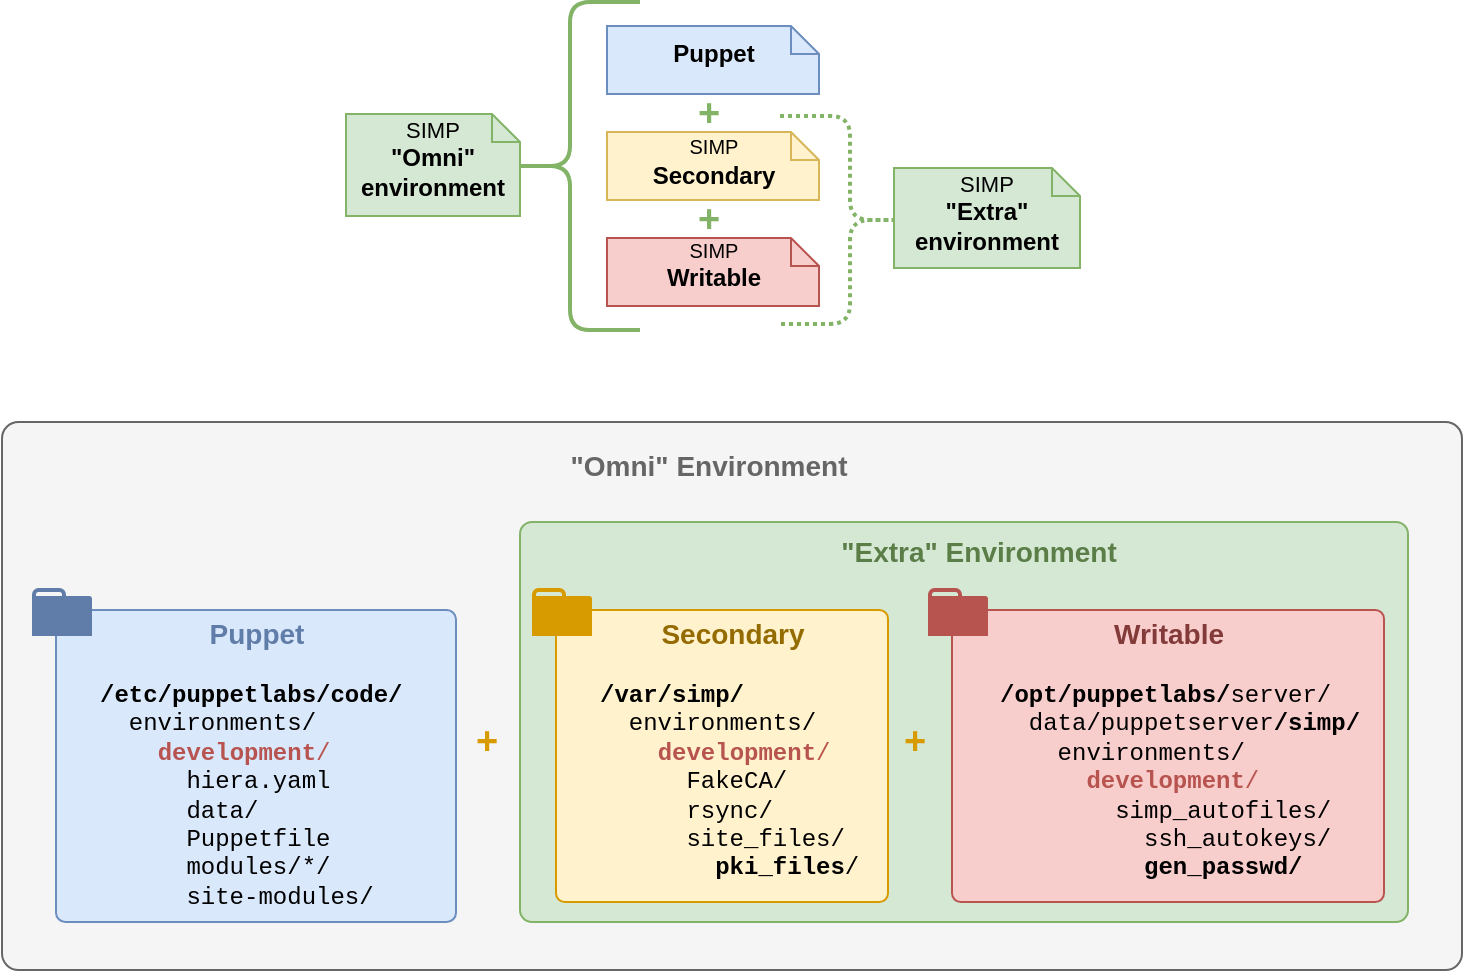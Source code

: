 <mxfile version="20.4.1" type="github" pages="2">
  <diagram name="Simplified v2" id="2etnrcAq5zjSbi8A3pP0">
    <mxGraphModel dx="1422" dy="813" grid="1" gridSize="10" guides="1" tooltips="1" connect="1" arrows="1" fold="1" page="1" pageScale="1" pageWidth="850" pageHeight="1100" math="0" shadow="0">
      <root>
        <mxCell id="-mIu3kfPHVClgdqaARXv-0" />
        <object label="Infrastructure" id="-mIu3kfPHVClgdqaARXv-1">
          <mxCell style="" visible="0" parent="-mIu3kfPHVClgdqaARXv-0" />
        </object>
        <mxCell id="-mIu3kfPHVClgdqaARXv-2" value="" style="whiteSpace=wrap;html=1;fontFamily=Helvetica;align=center;rounded=1;fillColor=none;strokeColor=#d79b00;dashed=1;movable=1;resizable=1;rotatable=1;deletable=1;editable=1;connectable=1;" vertex="1" parent="-mIu3kfPHVClgdqaARXv-1">
          <mxGeometry x="10" y="190" width="80" height="130" as="geometry" />
        </mxCell>
        <mxCell id="-mIu3kfPHVClgdqaARXv-3" style="edgeStyle=orthogonalEdgeStyle;rounded=0;orthogonalLoop=1;jettySize=auto;html=1;exitX=0.5;exitY=1;exitDx=0;exitDy=0;exitPerimeter=0;entryX=0.5;entryY=0;entryDx=0;entryDy=0;endArrow=none;endFill=0;strokeWidth=1;fontColor=#D79B00;fillColor=#ffe6cc;strokeColor=#d79b00;" edge="1" parent="-mIu3kfPHVClgdqaARXv-1" source="-mIu3kfPHVClgdqaARXv-4" target="-mIu3kfPHVClgdqaARXv-2">
          <mxGeometry relative="1" as="geometry" />
        </mxCell>
        <mxCell id="-mIu3kfPHVClgdqaARXv-4" value="&lt;div style=&quot;text-align: center&quot;&gt;&lt;span&gt;Infrastructure&lt;/span&gt;&lt;/div&gt;&lt;div style=&quot;text-align: center&quot;&gt;&lt;span&gt;environment&lt;/span&gt;&lt;/div&gt;" style="shape=note;whiteSpace=wrap;html=1;size=6;verticalAlign=top;align=center;spacingTop=-6;fontFamily=Helvetica;fontStyle=1;fillColor=#ffe6cc;strokeColor=#d79b00;" vertex="1" parent="-mIu3kfPHVClgdqaARXv-1">
          <mxGeometry x="4" y="147" width="95" height="30" as="geometry" />
        </mxCell>
        <mxCell id="-mIu3kfPHVClgdqaARXv-5" value="" style="shape=curlyBracket;whiteSpace=wrap;html=1;rounded=1;strokeColor=#d79b00;fillColor=#ffe6cc;fontFamily=Helvetica;align=center;rotation=0;size=0.769;spacingTop=-7;spacing=3;" vertex="1" parent="-mIu3kfPHVClgdqaARXv-1">
          <mxGeometry x="60" y="140" width="58" height="199" as="geometry" />
        </mxCell>
        <mxCell id="-mIu3kfPHVClgdqaARXv-6" value="" style="edgeStyle=orthogonalEdgeStyle;rounded=0;orthogonalLoop=1;jettySize=auto;html=1;endArrow=none;endFill=0;strokeWidth=1;fillColor=#ffe6cc;strokeColor=#d79b00;" edge="1" parent="-mIu3kfPHVClgdqaARXv-1" source="-mIu3kfPHVClgdqaARXv-7">
          <mxGeometry relative="1" as="geometry">
            <mxPoint x="45" y="283" as="targetPoint" />
          </mxGeometry>
        </mxCell>
        <mxCell id="-mIu3kfPHVClgdqaARXv-7" value="" style="shadow=0;dashed=0;html=1;strokeColor=#d79b00;labelPosition=center;verticalLabelPosition=bottom;verticalAlign=top;align=center;shape=mxgraph.azure.server;fillColor=#ffe6cc;labelBackgroundColor=#ffffff;" vertex="1" parent="-mIu3kfPHVClgdqaARXv-1">
          <mxGeometry x="20" y="233" width="50" height="15" as="geometry" />
        </mxCell>
        <mxCell id="-mIu3kfPHVClgdqaARXv-8" value="&lt;b&gt;production&lt;/b&gt;&lt;br&gt;&lt;div style=&quot;text-align: center&quot;&gt;&lt;span&gt;network&lt;/span&gt;&lt;/div&gt;" style="text;html=1;fontColor=#D79B00;" vertex="1" parent="-mIu3kfPHVClgdqaARXv-1">
          <mxGeometry x="19" y="280" width="60" height="30" as="geometry" />
        </mxCell>
        <mxCell id="-mIu3kfPHVClgdqaARXv-9" value="&lt;b&gt;production&lt;br&gt;&lt;/b&gt;&lt;div style=&quot;text-align: center&quot;&gt;&lt;span&gt;infrastructure&lt;/span&gt;&lt;/div&gt;" style="text;html=1;fontColor=#D79B00;align=center;" vertex="1" parent="-mIu3kfPHVClgdqaARXv-1">
          <mxGeometry x="9" y="193" width="80" height="30" as="geometry" />
        </mxCell>
        <mxCell id="-mIu3kfPHVClgdqaARXv-10" value="" style="endArrow=none;html=1;fillColor=#ffe6cc;strokeColor=#d79b00;strokeWidth=8;" edge="1" parent="-mIu3kfPHVClgdqaARXv-1">
          <mxGeometry width="50" height="50" relative="1" as="geometry">
            <mxPoint x="15.0" y="279.5" as="sourcePoint" />
            <mxPoint x="80" y="279" as="targetPoint" />
          </mxGeometry>
        </mxCell>
        <mxCell id="-mIu3kfPHVClgdqaARXv-11" value="" style="endArrow=none;html=1;fillColor=#ffe6cc;strokeColor=#d79b00;strokeWidth=1;" edge="1" parent="-mIu3kfPHVClgdqaARXv-1">
          <mxGeometry width="50" height="50" relative="1" as="geometry">
            <mxPoint x="105" y="263.5" as="sourcePoint" />
            <mxPoint x="121" y="263" as="targetPoint" />
          </mxGeometry>
        </mxCell>
        <mxCell id="-mIu3kfPHVClgdqaARXv-12" parent="-mIu3kfPHVClgdqaARXv-0" />
        <mxCell id="-mIu3kfPHVClgdqaARXv-13" value="" style="whiteSpace=wrap;html=1;labelBackgroundColor=#ffffff;strokeColor=#666666;strokeWidth=1;fillColor=#f5f5f5;align=center;rounded=1;movable=1;resizable=1;rotatable=1;deletable=1;editable=1;connectable=1;arcSize=3;fontColor=#333333;" vertex="1" parent="-mIu3kfPHVClgdqaARXv-12">
          <mxGeometry x="27" y="250" width="730" height="274" as="geometry" />
        </mxCell>
        <mxCell id="-mIu3kfPHVClgdqaARXv-14" value="" style="whiteSpace=wrap;html=1;labelBackgroundColor=#ffffff;strokeColor=#82b366;strokeWidth=1;fillColor=#d5e8d4;align=center;rounded=1;movable=1;resizable=1;rotatable=1;deletable=1;editable=1;connectable=1;arcSize=3;" vertex="1" parent="-mIu3kfPHVClgdqaARXv-12">
          <mxGeometry x="286" y="300" width="444" height="200" as="geometry" />
        </mxCell>
        <mxCell id="-mIu3kfPHVClgdqaARXv-15" value="" style="whiteSpace=wrap;html=1;labelBackgroundColor=#ffffff;strokeColor=#b85450;strokeWidth=1;fillColor=#f8cecc;align=center;rounded=1;movable=1;resizable=1;rotatable=1;deletable=1;editable=1;connectable=1;arcSize=3;" vertex="1" parent="-mIu3kfPHVClgdqaARXv-12">
          <mxGeometry x="502" y="344" width="216" height="146" as="geometry" />
        </mxCell>
        <mxCell id="-mIu3kfPHVClgdqaARXv-16" value="" style="whiteSpace=wrap;html=1;labelBackgroundColor=#ffffff;strokeColor=#6c8ebf;strokeWidth=1;fillColor=#dae8fc;align=center;rounded=1;movable=1;resizable=1;rotatable=1;deletable=1;editable=1;connectable=1;arcSize=3;" vertex="1" parent="-mIu3kfPHVClgdqaARXv-12">
          <mxGeometry x="54" y="344" width="200" height="156" as="geometry" />
        </mxCell>
        <mxCell id="-mIu3kfPHVClgdqaARXv-17" value="&lt;div&gt;&lt;b&gt;/etc/puppetlabs/code/&lt;/b&gt;&lt;/div&gt;&lt;div&gt;&amp;nbsp; environments/&lt;/div&gt;&lt;font color=&quot;#b85450&quot;&gt;&amp;nbsp;&amp;nbsp;&amp;nbsp; &lt;b&gt;development&lt;/b&gt;/&lt;br&gt;&lt;/font&gt;&lt;div&gt;&amp;nbsp;&amp;nbsp; &amp;nbsp;&amp;nbsp; hiera.yaml&lt;/div&gt;&lt;div&gt;&amp;nbsp; &amp;nbsp; &amp;nbsp; data/&lt;/div&gt;&lt;div&gt;&lt;span&gt;&amp;nbsp;&amp;nbsp; &amp;nbsp;&amp;nbsp; Puppetfile&lt;br&gt;&lt;/span&gt;&lt;/div&gt;&lt;div&gt;&lt;span&gt;&amp;nbsp; &amp;nbsp; &amp;nbsp; modules/*/&lt;/span&gt;&lt;span&gt;&lt;/span&gt;&lt;/div&gt;&lt;div&gt;&lt;div&gt;&lt;span&gt;&amp;nbsp; &amp;nbsp; &amp;nbsp; site-modules/&lt;/span&gt;&lt;span&gt;&lt;/span&gt;&lt;/div&gt;&lt;/div&gt;&lt;div&gt;&lt;br&gt;&lt;/div&gt;&lt;div&gt;&lt;font color=&quot;#6c8ebf&quot;&gt;&lt;span&gt;&lt;/span&gt;&lt;/font&gt;&lt;/div&gt;&lt;font color=&quot;#6c8ebf&quot;&gt;&lt;br&gt;&lt;/font&gt;" style="text;html=1;resizable=1;points=[];autosize=1;align=left;verticalAlign=top;spacingTop=-4;fontColor=#000000;fontFamily=Courier New;movable=1;rotatable=1;deletable=1;editable=1;connectable=1;" vertex="1" parent="-mIu3kfPHVClgdqaARXv-12">
          <mxGeometry x="74" y="377" width="170" height="150" as="geometry" />
        </mxCell>
        <mxCell id="-mIu3kfPHVClgdqaARXv-23" value="" style="whiteSpace=wrap;html=1;labelBackgroundColor=#ffffff;strokeColor=#D79B00;strokeWidth=1;fillColor=#fff2cc;align=center;rounded=1;movable=1;resizable=1;rotatable=1;deletable=1;editable=1;connectable=1;arcSize=3;" vertex="1" parent="-mIu3kfPHVClgdqaARXv-12">
          <mxGeometry x="304" y="344" width="166" height="146" as="geometry" />
        </mxCell>
        <mxCell id="-mIu3kfPHVClgdqaARXv-24" value="" style="group" vertex="1" connectable="0" parent="-mIu3kfPHVClgdqaARXv-12">
          <mxGeometry x="292" y="334" width="30" height="23" as="geometry" />
        </mxCell>
        <mxCell id="-mIu3kfPHVClgdqaARXv-25" value="" style="whiteSpace=wrap;html=1;rounded=0;labelBackgroundColor=#ffffff;strokeColor=none;strokeWidth=2;fillColor=#D79B00;gradientColor=none;fontColor=#D79B00;align=center;" vertex="1" parent="-mIu3kfPHVClgdqaARXv-24">
          <mxGeometry y="12" width="30" height="11" as="geometry" />
        </mxCell>
        <mxCell id="-mIu3kfPHVClgdqaARXv-26" value="" style="whiteSpace=wrap;html=1;rounded=1;labelBackgroundColor=#ffffff;strokeColor=#d79b00;strokeWidth=2;fillColor=none;align=center;perimeterSpacing=0;" vertex="1" parent="-mIu3kfPHVClgdqaARXv-24">
          <mxGeometry x="1" width="15" height="15" as="geometry" />
        </mxCell>
        <mxCell id="-mIu3kfPHVClgdqaARXv-27" value="" style="whiteSpace=wrap;html=1;rounded=1;labelBackgroundColor=#ffffff;strokeColor=none;strokeWidth=2;fillColor=#D79B00;gradientColor=none;fontColor=#D79B00;align=center;" vertex="1" parent="-mIu3kfPHVClgdqaARXv-24">
          <mxGeometry y="3" width="30" height="10" as="geometry" />
        </mxCell>
        <mxCell id="-mIu3kfPHVClgdqaARXv-28" value="&lt;div&gt;&lt;b&gt;/var/simp/&lt;/b&gt;&lt;/div&gt;&lt;div&gt;&amp;nbsp; environments/&lt;/div&gt;&lt;font color=&quot;#b85450&quot;&gt;&amp;nbsp; &amp;nbsp; &lt;b&gt;development&lt;/b&gt;/&lt;br&gt;&lt;/font&gt;&amp;nbsp; &amp;nbsp; &amp;nbsp; FakeCA/&lt;br&gt;&amp;nbsp; &amp;nbsp; &amp;nbsp; rsync/&lt;br&gt;&lt;div&gt;&amp;nbsp; &amp;nbsp; &amp;nbsp; site_files/&lt;br&gt;&lt;/div&gt;&lt;div&gt;&amp;nbsp;&amp;nbsp;&amp;nbsp;&amp;nbsp;&amp;nbsp;&amp;nbsp;&amp;nbsp; &lt;b&gt;pki_files&lt;/b&gt;/&lt;br&gt;&lt;/div&gt;" style="text;html=1;resizable=1;points=[];autosize=1;align=left;verticalAlign=top;spacingTop=-4;fontColor=#000000;fontFamily=Courier New;movable=1;rotatable=1;deletable=1;editable=1;connectable=1;" vertex="1" parent="-mIu3kfPHVClgdqaARXv-12">
          <mxGeometry x="324" y="377" width="150" height="110" as="geometry" />
        </mxCell>
        <mxCell id="-mIu3kfPHVClgdqaARXv-34" value="&lt;div&gt;&lt;b&gt;/opt/puppetlabs/&lt;/b&gt;server/&lt;/div&gt;&lt;div&gt;&amp;nbsp; data/puppetserver&lt;b&gt;/simp/&lt;/b&gt;&lt;/div&gt;&lt;div&gt;&amp;nbsp;&amp;nbsp;&amp;nbsp; environments/&lt;/div&gt;&lt;div&gt;&lt;font color=&quot;#b85450&quot;&gt;&lt;b&gt;&amp;nbsp;&amp;nbsp;&amp;nbsp;&amp;nbsp;&amp;nbsp; development&lt;/b&gt;/&lt;/font&gt;&lt;/div&gt;&lt;font color=&quot;#6c8ebf&quot;&gt;&lt;font color=&quot;#000000&quot;&gt;&amp;nbsp;&amp;nbsp; &amp;nbsp;&amp;nbsp;&amp;nbsp;&amp;nbsp; simp_autofiles/&lt;br&gt;&amp;nbsp; &amp;nbsp; &amp;nbsp; &amp;nbsp;&amp;nbsp;&amp;nbsp; ssh_autokeys/&lt;br&gt;&lt;b&gt;&amp;nbsp; &amp;nbsp; &amp;nbsp; &amp;nbsp; &amp;nbsp; gen_passwd/&lt;/b&gt;&lt;/font&gt;&lt;br&gt;&lt;/font&gt;" style="text;html=1;resizable=1;points=[];autosize=1;align=left;verticalAlign=top;spacingTop=-4;fontColor=#000000;fontFamily=Courier New;movable=1;rotatable=1;deletable=1;editable=1;connectable=1;" vertex="1" parent="-mIu3kfPHVClgdqaARXv-12">
          <mxGeometry x="524" y="377" width="200" height="110" as="geometry" />
        </mxCell>
        <mxCell id="-mIu3kfPHVClgdqaARXv-45" value="&lt;font style=&quot;font-size: 14px;&quot;&gt;Puppet&lt;br&gt;&lt;/font&gt;" style="text;html=1;align=center;verticalAlign=middle;resizable=0;points=[];autosize=1;strokeColor=none;fillColor=none;fontStyle=1;fontSize=14;fontColor=#5F7DA8;" vertex="1" parent="-mIu3kfPHVClgdqaARXv-12">
          <mxGeometry x="119" y="341" width="70" height="30" as="geometry" />
        </mxCell>
        <mxCell id="-mIu3kfPHVClgdqaARXv-46" value="Secondary " style="text;html=1;align=center;verticalAlign=middle;resizable=0;points=[];autosize=1;strokeColor=none;fillColor=none;fontStyle=1;fontColor=#946B00;fontSize=14;" vertex="1" parent="-mIu3kfPHVClgdqaARXv-12">
          <mxGeometry x="342" y="341" width="100" height="30" as="geometry" />
        </mxCell>
        <mxCell id="-mIu3kfPHVClgdqaARXv-47" value="Writable " style="text;html=1;align=center;verticalAlign=middle;resizable=0;points=[];autosize=1;strokeColor=none;fillColor=none;fontStyle=1;fontColor=#823B39;fontSize=14;" vertex="1" parent="-mIu3kfPHVClgdqaARXv-12">
          <mxGeometry x="570" y="341" width="80" height="30" as="geometry" />
        </mxCell>
        <mxCell id="uFsJ2Q3TE8NYGcYe8jEq-1" value="+" style="text;html=1;resizable=0;autosize=1;align=center;verticalAlign=middle;points=[];fillColor=none;strokeColor=none;rounded=0;fontFamily=Helvetica;fontColor=#D79B00;fontStyle=1;fontSize=19;" vertex="1" parent="-mIu3kfPHVClgdqaARXv-12">
          <mxGeometry x="473" y="400" width="20" height="20" as="geometry" />
        </mxCell>
        <mxCell id="uFsJ2Q3TE8NYGcYe8jEq-2" value="&quot;Extra&quot; Environment" style="text;html=1;align=center;verticalAlign=middle;resizable=0;points=[];autosize=1;strokeColor=none;fillColor=none;fontStyle=1;fontColor=#5B7D47;fontSize=14;" vertex="1" parent="-mIu3kfPHVClgdqaARXv-12">
          <mxGeometry x="430" y="300" width="170" height="30" as="geometry" />
        </mxCell>
        <mxCell id="uFsJ2Q3TE8NYGcYe8jEq-6" value="&quot;Omni&quot; Environment" style="text;html=1;align=center;verticalAlign=middle;resizable=0;points=[];autosize=1;strokeColor=none;fillColor=none;fontStyle=1;fontColor=#666666;fontSize=14;" vertex="1" parent="-mIu3kfPHVClgdqaARXv-12">
          <mxGeometry x="295" y="257" width="170" height="30" as="geometry" />
        </mxCell>
        <mxCell id="uFsJ2Q3TE8NYGcYe8jEq-7" value="+" style="text;html=1;resizable=0;autosize=1;align=center;verticalAlign=middle;points=[];fillColor=none;strokeColor=none;rounded=0;fontFamily=Helvetica;fontColor=#D79B00;fontStyle=1;fontSize=19;" vertex="1" parent="-mIu3kfPHVClgdqaARXv-12">
          <mxGeometry x="259" y="400" width="20" height="20" as="geometry" />
        </mxCell>
        <mxCell id="vvE6RJOm1xn6MpsW2v5u-0" value="+" style="text;html=1;resizable=0;autosize=1;align=center;verticalAlign=middle;points=[];fillColor=none;strokeColor=none;rounded=0;fontFamily=Helvetica;fontColor=#82B366;fontStyle=1;fontSize=19;" vertex="1" parent="-mIu3kfPHVClgdqaARXv-12">
          <mxGeometry x="370" y="86" width="20" height="20" as="geometry" />
        </mxCell>
        <mxCell id="vvE6RJOm1xn6MpsW2v5u-1" value="" style="shape=curlyBracket;whiteSpace=wrap;html=1;rounded=1;labelBackgroundColor=#ffffff;strokeColor=#82b366;strokeWidth=2;fillColor=#d5e8d4;align=center;" vertex="1" parent="-mIu3kfPHVClgdqaARXv-12">
          <mxGeometry x="276" y="40" width="70" height="164" as="geometry" />
        </mxCell>
        <mxCell id="vvE6RJOm1xn6MpsW2v5u-2" value="&lt;div&gt;&lt;font size=&quot;1&quot;&gt;&lt;span style=&quot;font-weight: normal;&quot;&gt;SIMP&lt;/span&gt;&lt;/font&gt;&lt;/div&gt;&lt;div&gt;Secondary&lt;/div&gt;" style="shape=note;whiteSpace=wrap;html=1;size=14;verticalAlign=middle;align=center;spacingTop=-6;fontFamily=Helvetica;fontStyle=1;fillColor=#fff2cc;strokeColor=#d6b656;" vertex="1" parent="-mIu3kfPHVClgdqaARXv-12">
          <mxGeometry x="329.5" y="105" width="106" height="34" as="geometry" />
        </mxCell>
        <mxCell id="vvE6RJOm1xn6MpsW2v5u-3" value="Puppet" style="shape=note;whiteSpace=wrap;html=1;size=14;verticalAlign=middle;align=center;spacingTop=-6;fontFamily=Helvetica;fontStyle=1;fillColor=#dae8fc;strokeColor=#6c8ebf;" vertex="1" parent="-mIu3kfPHVClgdqaARXv-12">
          <mxGeometry x="329.5" y="52" width="106" height="34" as="geometry" />
        </mxCell>
        <mxCell id="vvE6RJOm1xn6MpsW2v5u-4" value="&lt;font style=&quot;font-size: 11px;&quot;&gt;&lt;span style=&quot;font-weight: normal;&quot;&gt;SIMP&lt;/span&gt;&lt;/font&gt;&lt;br&gt;&quot;Omni&quot;&lt;br&gt;environment" style="shape=note;whiteSpace=wrap;html=1;size=14;verticalAlign=top;align=center;spacingTop=-6;fontFamily=Helvetica;fontStyle=1;fillColor=#d5e8d4;strokeColor=#82b366;" vertex="1" parent="-mIu3kfPHVClgdqaARXv-12">
          <mxGeometry x="199" y="96" width="87" height="51" as="geometry" />
        </mxCell>
        <mxCell id="vvE6RJOm1xn6MpsW2v5u-5" value="+" style="text;html=1;resizable=0;autosize=1;align=center;verticalAlign=middle;points=[];fillColor=none;strokeColor=none;rounded=0;fontFamily=Helvetica;fontColor=#82B366;fontStyle=1;fontSize=19;" vertex="1" parent="-mIu3kfPHVClgdqaARXv-12">
          <mxGeometry x="370" y="139" width="20" height="20" as="geometry" />
        </mxCell>
        <mxCell id="vvE6RJOm1xn6MpsW2v5u-6" value="&lt;div style=&quot;font-size: 10px;&quot;&gt;&lt;span style=&quot;font-weight: normal;&quot;&gt;SIMP &lt;br&gt;&lt;/span&gt;&lt;/div&gt;&lt;div&gt;Writable&lt;/div&gt;" style="shape=note;whiteSpace=wrap;html=1;size=14;verticalAlign=middle;align=center;spacingTop=-6;fontFamily=Helvetica;fontStyle=1;fillColor=#f8cecc;strokeColor=#b85450;" vertex="1" parent="-mIu3kfPHVClgdqaARXv-12">
          <mxGeometry x="329.5" y="158" width="106" height="34" as="geometry" />
        </mxCell>
        <mxCell id="vvE6RJOm1xn6MpsW2v5u-7" value="" style="shape=curlyBracket;whiteSpace=wrap;html=1;rounded=1;labelBackgroundColor=#ffffff;strokeColor=#82b366;strokeWidth=2;fillColor=#d5e8d4;align=center;flipH=1;fontStyle=1;dashed=1;dashPattern=1 1;" vertex="1" parent="-mIu3kfPHVClgdqaARXv-12">
          <mxGeometry x="416" y="97" width="70" height="104" as="geometry" />
        </mxCell>
        <mxCell id="vvE6RJOm1xn6MpsW2v5u-8" style="edgeStyle=orthogonalEdgeStyle;rounded=0;orthogonalLoop=1;jettySize=auto;html=1;exitX=0.5;exitY=1;exitDx=0;exitDy=0;fontFamily=Courier New;" edge="1" parent="-mIu3kfPHVClgdqaARXv-12">
          <mxGeometry relative="1" as="geometry">
            <mxPoint x="516" y="159" as="sourcePoint" />
            <mxPoint x="516" y="159" as="targetPoint" />
          </mxGeometry>
        </mxCell>
        <mxCell id="vvE6RJOm1xn6MpsW2v5u-9" value="&lt;font style=&quot;font-size: 11px;&quot;&gt;&lt;span style=&quot;font-weight: normal;&quot;&gt;SIMP&lt;/span&gt;&lt;/font&gt;&lt;br&gt;&quot;Extra&quot;&lt;br&gt;environment" style="shape=note;whiteSpace=wrap;html=1;size=14;verticalAlign=top;align=center;spacingTop=-6;fontFamily=Helvetica;fontStyle=1;fillColor=#d5e8d4;strokeColor=#82b366;" vertex="1" parent="-mIu3kfPHVClgdqaARXv-12">
          <mxGeometry x="473" y="123" width="93" height="50" as="geometry" />
        </mxCell>
        <mxCell id="vvE6RJOm1xn6MpsW2v5u-11" value="" style="group" vertex="1" connectable="0" parent="-mIu3kfPHVClgdqaARXv-12">
          <mxGeometry x="490" y="334" width="30" height="23" as="geometry" />
        </mxCell>
        <mxCell id="-mIu3kfPHVClgdqaARXv-31" value="" style="whiteSpace=wrap;html=1;rounded=0;labelBackgroundColor=#ffffff;strokeColor=none;strokeWidth=2;fillColor=#B85450;gradientColor=none;fontColor=#D79B00;align=center;" vertex="1" parent="vvE6RJOm1xn6MpsW2v5u-11">
          <mxGeometry y="12" width="30" height="11" as="geometry" />
        </mxCell>
        <mxCell id="-mIu3kfPHVClgdqaARXv-32" value="" style="whiteSpace=wrap;html=1;rounded=1;labelBackgroundColor=#ffffff;strokeColor=#B85450;strokeWidth=2;fillColor=none;align=center;perimeterSpacing=0;" vertex="1" parent="vvE6RJOm1xn6MpsW2v5u-11">
          <mxGeometry x="1" width="15" height="15" as="geometry" />
        </mxCell>
        <mxCell id="-mIu3kfPHVClgdqaARXv-33" value="" style="whiteSpace=wrap;html=1;rounded=1;labelBackgroundColor=#ffffff;strokeColor=none;strokeWidth=2;fillColor=#B85450;gradientColor=none;fontColor=#D79B00;align=center;" vertex="1" parent="vvE6RJOm1xn6MpsW2v5u-11">
          <mxGeometry y="3" width="30" height="10" as="geometry" />
        </mxCell>
        <mxCell id="vvE6RJOm1xn6MpsW2v5u-12" value="" style="group" vertex="1" connectable="0" parent="-mIu3kfPHVClgdqaARXv-12">
          <mxGeometry x="42" y="334" width="30" height="23" as="geometry" />
        </mxCell>
        <mxCell id="-mIu3kfPHVClgdqaARXv-19" value="" style="whiteSpace=wrap;html=1;rounded=0;labelBackgroundColor=#ffffff;strokeColor=none;strokeWidth=2;fillColor=#5F7DA8;gradientColor=none;fontColor=#D79B00;align=center;container=0;" vertex="1" parent="vvE6RJOm1xn6MpsW2v5u-12">
          <mxGeometry y="12" width="30" height="11" as="geometry" />
        </mxCell>
        <mxCell id="-mIu3kfPHVClgdqaARXv-20" value="" style="whiteSpace=wrap;html=1;rounded=1;labelBackgroundColor=#ffffff;strokeColor=#5F7DA8;strokeWidth=2;fillColor=none;align=center;perimeterSpacing=0;container=0;" vertex="1" parent="vvE6RJOm1xn6MpsW2v5u-12">
          <mxGeometry x="1" width="15" height="15" as="geometry" />
        </mxCell>
        <mxCell id="-mIu3kfPHVClgdqaARXv-21" value="" style="whiteSpace=wrap;html=1;rounded=1;labelBackgroundColor=#ffffff;strokeColor=none;strokeWidth=2;fillColor=#5F7DA8;gradientColor=none;fontColor=#D79B00;align=center;container=0;" vertex="1" parent="vvE6RJOm1xn6MpsW2v5u-12">
          <mxGeometry y="3" width="30" height="10" as="geometry" />
        </mxCell>
      </root>
    </mxGraphModel>
  </diagram>
  <diagram id="h--fzdkQ0jzI6pCZrXBm" name="simp-doc 6.4.0">
    <mxGraphModel dx="1422" dy="813" grid="1" gridSize="10" guides="1" tooltips="1" connect="1" arrows="1" fold="1" page="1" pageScale="1" pageWidth="850" pageHeight="1100" math="0" shadow="0">
      <root>
        <mxCell id="0" />
        <mxCell id="1" parent="0" />
        <mxCell id="2" value="" style="group" parent="1" vertex="1" connectable="0">
          <mxGeometry x="130" y="141" width="436" height="354" as="geometry" />
        </mxCell>
        <mxCell id="3" value="" style="group" parent="2" vertex="1" connectable="0">
          <mxGeometry width="436" height="354" as="geometry" />
        </mxCell>
        <mxCell id="4" value="" style="whiteSpace=wrap;html=1;dashed=1;dashPattern=1 1;labelBackgroundColor=#ffffff;strokeColor=none;strokeWidth=2;fillColor=#F7F4ED;fontColor=#333333;align=center;rounded=1;movable=1;resizable=1;rotatable=1;deletable=1;editable=1;connectable=1;fontStyle=0" parent="3" vertex="1">
          <mxGeometry x="90" y="209" width="75" height="45" as="geometry" />
        </mxCell>
        <mxCell id="5" value="" style="whiteSpace=wrap;html=1;dashed=1;dashPattern=1 1;labelBackgroundColor=#ffffff;strokeColor=none;strokeWidth=2;fillColor=#F7F4ED;fontColor=#333333;align=center;rounded=1;fontStyle=0" parent="3" vertex="1">
          <mxGeometry x="171" y="173" width="97" height="53" as="geometry" />
        </mxCell>
        <mxCell id="6" value="" style="whiteSpace=wrap;html=1;dashed=1;dashPattern=1 1;labelBackgroundColor=#ffffff;strokeColor=none;strokeWidth=2;fillColor=#F7F4ED;fontColor=#333333;align=center;rounded=1;fontStyle=1" parent="3" vertex="1">
          <mxGeometry x="28" y="202" width="92" height="19" as="geometry" />
        </mxCell>
        <mxCell id="7" value="" style="whiteSpace=wrap;html=1;dashed=1;dashPattern=1 1;labelBackgroundColor=#ffffff;strokeColor=none;strokeWidth=2;fillColor=#F7F4ED;fontColor=#333333;align=center;rounded=1;fontStyle=1" parent="3" vertex="1">
          <mxGeometry x="119" y="158" width="101" height="21" as="geometry" />
        </mxCell>
        <mxCell id="8" value="" style="whiteSpace=wrap;html=1;dashed=1;dashPattern=1 1;labelBackgroundColor=#ffffff;strokeColor=none;strokeWidth=2;fillColor=#F7F4ED;fontColor=#333333;align=center;rounded=1;movable=1;resizable=1;rotatable=1;deletable=1;editable=1;connectable=1;fontStyle=0" parent="3" vertex="1">
          <mxGeometry y="118" width="153" height="48" as="geometry" />
        </mxCell>
        <mxCell id="9" value="" style="whiteSpace=wrap;html=1;dashed=1;dashPattern=1 1;labelBackgroundColor=#ffffff;strokeColor=none;strokeWidth=2;fillColor=#F7F4ED;fontColor=#333333;align=center;rounded=1;movable=1;resizable=1;rotatable=1;deletable=1;editable=1;connectable=1;fontStyle=0" parent="3" vertex="1">
          <mxGeometry x="11" y="185" width="59" height="28" as="geometry" />
        </mxCell>
        <mxCell id="10" value="" style="whiteSpace=wrap;html=1;dashed=1;dashPattern=1 1;labelBackgroundColor=#ffffff;strokeColor=none;strokeWidth=2;fillColor=#F7F4ED;fontColor=#333333;align=center;rounded=1;movable=1;resizable=1;rotatable=1;deletable=1;editable=1;connectable=1;fontStyle=0" parent="3" vertex="1">
          <mxGeometry x="270" y="300" width="166" height="54" as="geometry" />
        </mxCell>
        <mxCell id="11" value="" style="whiteSpace=wrap;html=1;dashed=1;dashPattern=1 1;labelBackgroundColor=#ffffff;strokeColor=none;strokeWidth=2;fillColor=#F7F4ED;fontColor=#333333;align=center;rounded=1;movable=1;resizable=1;rotatable=1;deletable=1;editable=1;connectable=1;fontStyle=0" parent="3" vertex="1">
          <mxGeometry x="220" y="265" width="101" height="28" as="geometry" />
        </mxCell>
        <mxCell id="12" value="" style="whiteSpace=wrap;html=1;dashed=1;dashPattern=1 1;labelBackgroundColor=#ffffff;strokeColor=none;strokeWidth=2;fillColor=#F7F4ED;fontColor=#333333;align=center;rounded=1;movable=1;resizable=1;rotatable=1;deletable=1;editable=1;connectable=1;fontStyle=0" parent="3" vertex="1">
          <mxGeometry x="132" y="245" width="119" height="28" as="geometry" />
        </mxCell>
        <mxCell id="13" value="" style="whiteSpace=wrap;html=1;dashed=1;dashPattern=1 1;labelBackgroundColor=#ffffff;strokeColor=none;strokeWidth=2;fillColor=#F7F4ED;fontColor=#333333;align=center;rounded=1;movable=1;resizable=1;rotatable=1;deletable=1;editable=1;connectable=1;" parent="3" vertex="1">
          <mxGeometry width="210" height="59" as="geometry" />
        </mxCell>
        <mxCell id="14" value="" style="whiteSpace=wrap;html=1;dashed=1;dashPattern=1 1;labelBackgroundColor=#ffffff;strokeColor=none;strokeWidth=2;fillColor=#F7F4ED;fontColor=#333333;align=center;rounded=1;" parent="3" vertex="1">
          <mxGeometry x="159" y="50" width="191" height="84" as="geometry" />
        </mxCell>
        <mxCell id="15" value="" style="whiteSpace=wrap;html=1;dashed=1;dashPattern=1 1;labelBackgroundColor=#ffffff;strokeColor=none;strokeWidth=2;fillColor=#F7F4ED;fontColor=#333333;align=center;rounded=1;fontStyle=1" parent="2" vertex="1">
          <mxGeometry x="201" y="258" width="59" height="21" as="geometry" />
        </mxCell>
        <mxCell id="16" value="" style="whiteSpace=wrap;html=1;dashed=1;dashPattern=1 1;labelBackgroundColor=#ffffff;strokeColor=none;strokeWidth=2;fillColor=#F7F4ED;fontColor=#333333;align=center;rounded=1;movable=1;resizable=1;rotatable=1;deletable=1;editable=1;connectable=1;fontStyle=0" parent="1" vertex="1">
          <mxGeometry x="390" y="423" width="101" height="28" as="geometry" />
        </mxCell>
        <mxCell id="17" value="" style="edgeStyle=orthogonalEdgeStyle;rounded=0;orthogonalLoop=1;jettySize=auto;html=1;strokeColor=#6C8EBF;fontFamily=Helvetica;fontColor=#3333FF;align=center;movable=1;resizable=1;rotatable=1;deletable=1;editable=1;connectable=1;endArrow=none;endFill=0;" parent="1" edge="1">
          <mxGeometry y="-5" relative="1" as="geometry">
            <mxPoint x="502" y="489" as="sourcePoint" />
            <mxPoint x="503" y="516" as="targetPoint" />
            <mxPoint x="4" y="-5" as="offset" />
          </mxGeometry>
        </mxCell>
        <mxCell id="18" value="" style="whiteSpace=wrap;html=1;fontFamily=Helvetica;fontColor=#3333FF;align=left;rounded=1;fillColor=none;strokeColor=#6C8EBF;dashed=1;" parent="1" vertex="1">
          <mxGeometry x="409" y="443" width="151" height="46" as="geometry" />
        </mxCell>
        <mxCell id="19" value="/opt/&lt;br&gt;&amp;nbsp; puppetlabs/&lt;br&gt;&amp;nbsp; &amp;nbsp; &amp;nbsp; &amp;nbsp; &amp;nbsp; server/&lt;br&gt;&amp;nbsp; &amp;nbsp; &amp;nbsp; &amp;nbsp; &amp;nbsp; &amp;nbsp; &amp;nbsp; data/&lt;br&gt;&amp;nbsp; &amp;nbsp; &amp;nbsp; &amp;nbsp; &amp;nbsp; &amp;nbsp; &amp;nbsp; &amp;nbsp; puppetserver/&lt;br&gt;&amp;nbsp; &amp;nbsp; &amp;nbsp; &amp;nbsp; &amp;nbsp; &amp;nbsp; &amp;nbsp; &amp;nbsp; &amp;nbsp; &amp;nbsp; &amp;nbsp; &amp;nbsp; &amp;nbsp; simp/&lt;br&gt;&amp;nbsp; &amp;nbsp; &amp;nbsp; &amp;nbsp; &amp;nbsp; &amp;nbsp; &amp;nbsp; &amp;nbsp; &amp;nbsp; &amp;nbsp; &amp;nbsp; &amp;nbsp; &amp;nbsp; &amp;nbsp; environments/&lt;br&gt;&lt;font color=&quot;#b85450&quot;&gt;&amp;nbsp; &amp;nbsp; &amp;nbsp; &amp;nbsp; &amp;nbsp; &amp;nbsp; &amp;nbsp; &amp;nbsp; &amp;nbsp; &amp;nbsp; &amp;nbsp; &amp;nbsp; &amp;nbsp; &amp;nbsp; &amp;nbsp; &amp;nbsp; &amp;nbsp; &lt;b&gt;development&lt;/b&gt;/&lt;br&gt;&lt;/font&gt;&lt;font color=&quot;#6c8ebf&quot;&gt;&amp;nbsp; &amp;nbsp; &amp;nbsp; &amp;nbsp; &amp;nbsp; &amp;nbsp; &amp;nbsp; &amp;nbsp; &amp;nbsp; &amp;nbsp; &amp;nbsp; &amp;nbsp; &amp;nbsp; &amp;nbsp; &amp;nbsp; &amp;nbsp; &amp;nbsp; &amp;nbsp; simp_autofiles/&lt;br&gt;&amp;nbsp; &amp;nbsp; &amp;nbsp; &amp;nbsp; &amp;nbsp; &amp;nbsp; &amp;nbsp; &amp;nbsp; &amp;nbsp; &amp;nbsp; &amp;nbsp; &amp;nbsp; &amp;nbsp; &amp;nbsp; &amp;nbsp; &amp;nbsp; &amp;nbsp; &amp;nbsp; &amp;nbsp; &amp;nbsp; &amp;nbsp; &amp;nbsp;ssh_autokeys/&lt;br&gt;&amp;nbsp; &amp;nbsp; &amp;nbsp; &amp;nbsp; &amp;nbsp; &amp;nbsp; &amp;nbsp; &amp;nbsp; &amp;nbsp; &amp;nbsp; &amp;nbsp; &amp;nbsp; &amp;nbsp; &amp;nbsp; &amp;nbsp; &amp;nbsp; &amp;nbsp; &amp;nbsp; &amp;nbsp; &amp;nbsp; &amp;nbsp; &amp;nbsp;gen_passwd/&lt;br&gt;&lt;/font&gt;&lt;br&gt;" style="text;html=1;resizable=0;points=[];autosize=1;align=left;verticalAlign=top;spacingTop=-4;fontColor=#000000;fontFamily=Courier New;movable=0;rotatable=0;deletable=0;editable=0;connectable=0;" parent="1" vertex="1">
          <mxGeometry x="150" y="329" width="420" height="170" as="geometry" />
        </mxCell>
        <mxCell id="20" value="/var/&lt;br&gt;&amp;nbsp; simp/&lt;br&gt;&amp;nbsp; &amp;nbsp; environments/&lt;br&gt;&lt;font color=&quot;#b85450&quot;&gt;&amp;nbsp; &amp;nbsp; &amp;nbsp; &amp;nbsp; &amp;nbsp; &amp;nbsp; &amp;nbsp; &lt;b&gt;development&lt;/b&gt;/&lt;br&gt;&lt;/font&gt;&lt;font color=&quot;#6c8ebf&quot;&gt;&amp;nbsp; &amp;nbsp; &amp;nbsp; &amp;nbsp; &amp;nbsp; &amp;nbsp; &amp;nbsp; &amp;nbsp; &amp;nbsp; &amp;nbsp; &amp;nbsp; FakeCA/&lt;br&gt;&amp;nbsp; &amp;nbsp; &amp;nbsp; &amp;nbsp; &amp;nbsp; &amp;nbsp; &amp;nbsp; &amp;nbsp; &amp;nbsp; &amp;nbsp; &amp;nbsp; rsync/&lt;br&gt;&amp;nbsp; &amp;nbsp; &amp;nbsp; &amp;nbsp; &amp;nbsp; &amp;nbsp; &amp;nbsp; &amp;nbsp; &amp;nbsp; &amp;nbsp; &amp;nbsp; site_files/&lt;br&gt;&lt;/font&gt;&lt;br&gt;" style="text;html=1;resizable=0;points=[];autosize=1;align=left;verticalAlign=top;spacingTop=-4;fontColor=#000000;fontFamily=Courier New;movable=0;rotatable=0;deletable=0;editable=0;connectable=0;" parent="1" vertex="1">
          <mxGeometry x="150" y="259" width="250" height="110" as="geometry" />
        </mxCell>
        <mxCell id="21" value="" style="whiteSpace=wrap;html=1;fontFamily=Helvetica;align=center;rounded=1;fillColor=none;strokeColor=#6c8ebf;dashed=1;movable=1;resizable=1;rotatable=1;deletable=1;editable=1;connectable=1;" parent="1" vertex="1">
          <mxGeometry x="347" y="210" width="129" height="60" as="geometry" />
        </mxCell>
        <mxCell id="22" value="" style="whiteSpace=wrap;html=1;fontFamily=Helvetica;fontColor=#3333FF;align=left;rounded=1;fillColor=none;strokeColor=#6C8EBF;dashed=1;movable=0;resizable=0;rotatable=0;deletable=0;editable=0;connectable=0;" parent="1" vertex="1">
          <mxGeometry x="305" y="317" width="89" height="45" as="geometry" />
        </mxCell>
        <mxCell id="23" value="/etc/&lt;br&gt;&amp;nbsp; puppetlabs/&lt;br&gt;&amp;nbsp; &amp;nbsp; &amp;nbsp; &amp;nbsp; &amp;nbsp; code/&lt;br&gt;&amp;nbsp; &amp;nbsp; &amp;nbsp; &amp;nbsp; &amp;nbsp; &amp;nbsp; environments/&lt;br&gt;&lt;font color=&quot;#b85450&quot;&gt;&amp;nbsp; &amp;nbsp; &amp;nbsp; &amp;nbsp; &amp;nbsp; &amp;nbsp; &amp;nbsp; &amp;nbsp; &amp;nbsp; &amp;nbsp;&amp;nbsp;&lt;b&gt;development&lt;/b&gt;/&lt;br&gt;&lt;/font&gt;&lt;font color=&quot;#3333ff&quot;&gt;&amp;nbsp; &amp;nbsp; &amp;nbsp; &amp;nbsp; &amp;nbsp; &amp;nbsp; &amp;nbsp; &amp;nbsp; &amp;nbsp; &amp;nbsp; &amp;nbsp; &amp;nbsp; &amp;nbsp; &amp;nbsp; &lt;/font&gt;&lt;font color=&quot;#6c8ebf&quot;&gt;data/&lt;br&gt;&lt;span&gt;&amp;nbsp; &amp;nbsp; &amp;nbsp; &amp;nbsp; &amp;nbsp; &amp;nbsp; &amp;nbsp; &amp;nbsp; &amp;nbsp; &amp;nbsp; &amp;nbsp; &amp;nbsp; &amp;nbsp; &amp;nbsp; manifests/&lt;br&gt;&lt;/span&gt;&amp;nbsp; &amp;nbsp; &amp;nbsp; &amp;nbsp; &amp;nbsp; &amp;nbsp; &amp;nbsp; &amp;nbsp; &amp;nbsp; &amp;nbsp; &amp;nbsp; &amp;nbsp; &amp;nbsp; &amp;nbsp; modules/*/&lt;br&gt;&amp;nbsp; &amp;nbsp; &amp;nbsp; &amp;nbsp; &amp;nbsp; &amp;nbsp; &amp;nbsp; &amp;nbsp; &amp;nbsp; &amp;nbsp; &amp;nbsp; &amp;nbsp; &amp;nbsp; &amp;nbsp; environment.conf&lt;/font&gt;&lt;br&gt;" style="text;html=1;resizable=0;points=[];autosize=1;align=left;verticalAlign=top;spacingTop=-4;fontColor=#000000;fontFamily=Courier New;movable=0;rotatable=0;deletable=0;editable=0;connectable=0;" parent="1" vertex="1">
          <mxGeometry x="150" y="139" width="330" height="120" as="geometry" />
        </mxCell>
        <mxCell id="24" value="" style="whiteSpace=wrap;html=1;fontFamily=Helvetica;align=center;rounded=1;fillColor=none;strokeColor=#d79b00;dashed=1;movable=1;resizable=1;rotatable=1;deletable=1;editable=1;connectable=1;" parent="1" vertex="1">
          <mxGeometry x="10" y="190" width="80" height="130" as="geometry" />
        </mxCell>
        <mxCell id="25" style="edgeStyle=orthogonalEdgeStyle;rounded=0;orthogonalLoop=1;jettySize=auto;html=1;fontFamily=Lucida Console;fontColor=#FF0000;strokeColor=#B85450;endArrow=none;endFill=0;" parent="1" source="55" edge="1">
          <mxGeometry relative="1" as="geometry">
            <mxPoint x="456.034" y="320.069" as="sourcePoint" />
            <mxPoint x="490" y="434" as="targetPoint" />
            <Array as="points">
              <mxPoint x="622" y="434" />
            </Array>
          </mxGeometry>
        </mxCell>
        <mxCell id="26" style="edgeStyle=orthogonalEdgeStyle;rounded=0;orthogonalLoop=1;jettySize=auto;html=1;exitX=0.5;exitY=1;exitDx=0;exitDy=0;exitPerimeter=0;entryX=0.62;entryY=0;entryDx=0;entryDy=0;entryPerimeter=0;fontFamily=Lucida Console;fontColor=#FF0000;strokeColor=#B85450;endArrow=none;endFill=0;" parent="1" source="27" edge="1">
          <mxGeometry relative="1" as="geometry">
            <mxPoint x="355" y="199" as="targetPoint" />
          </mxGeometry>
        </mxCell>
        <mxCell id="27" value="Puppet&lt;br&gt;environment&lt;br&gt;directory&lt;br&gt;" style="shape=note;whiteSpace=wrap;html=1;size=14;verticalAlign=top;align=center;spacingTop=-6;fontFamily=Helvetica;fontStyle=1;fillColor=#DAE8FC;strokeColor=#b85450;" parent="1" vertex="1">
          <mxGeometry x="295" y="120" width="100" height="44" as="geometry" />
        </mxCell>
        <mxCell id="28" value="" style="edgeStyle=orthogonalEdgeStyle;rounded=0;orthogonalLoop=1;jettySize=auto;html=1;strokeColor=#6C8EBF;fontFamily=Helvetica;fontColor=#3333FF;align=center;endArrow=none;endFill=0;" parent="1" edge="1">
          <mxGeometry relative="1" as="geometry">
            <mxPoint x="459" y="163" as="sourcePoint" />
            <mxPoint x="459" y="211" as="targetPoint" />
            <Array as="points">
              <mxPoint x="459" y="173" />
              <mxPoint x="459" y="173" />
            </Array>
          </mxGeometry>
        </mxCell>
        <mxCell id="29" value="Puppet&lt;br&gt;environment&lt;br&gt;&lt;span style=&quot;font-weight: normal&quot;&gt;&lt;font style=&quot;font-size: 10px&quot;&gt;&lt;i&gt;(assets)&lt;/i&gt;&lt;/font&gt;&lt;/span&gt;&lt;br&gt;" style="shape=note;whiteSpace=wrap;html=1;size=14;verticalAlign=top;align=center;spacingTop=-6;fontFamily=Helvetica;fontStyle=1;fillColor=#dae8fc;strokeColor=#6c8ebf;" parent="1" vertex="1">
          <mxGeometry x="401" y="120" width="106" height="45" as="geometry" />
        </mxCell>
        <mxCell id="30" style="edgeStyle=orthogonalEdgeStyle;rounded=0;orthogonalLoop=1;jettySize=auto;html=1;fontFamily=Lucida Console;fontColor=#FF0000;strokeColor=#B85450;endArrow=none;endFill=0;" parent="1" source="53" edge="1">
          <mxGeometry relative="1" as="geometry">
            <mxPoint x="550" y="310" as="sourcePoint" />
            <mxPoint x="343" y="310" as="targetPoint" />
            <Array as="points">
              <mxPoint x="500" y="310" />
              <mxPoint x="500" y="310" />
            </Array>
          </mxGeometry>
        </mxCell>
        <mxCell id="31" value="" style="edgeStyle=orthogonalEdgeStyle;rounded=0;orthogonalLoop=1;jettySize=auto;html=1;strokeColor=#6C8EBF;fontFamily=Helvetica;fontColor=#3333FF;align=center;endArrow=none;endFill=0;" parent="1" source="56" edge="1">
          <mxGeometry relative="1" as="geometry">
            <mxPoint x="429" y="367" as="sourcePoint" />
            <mxPoint x="394" y="347" as="targetPoint" />
            <Array as="points">
              <mxPoint x="510" y="347" />
              <mxPoint x="510" y="347" />
            </Array>
          </mxGeometry>
        </mxCell>
        <mxCell id="32" style="edgeStyle=orthogonalEdgeStyle;rounded=0;orthogonalLoop=1;jettySize=auto;html=1;exitX=0.5;exitY=1;exitDx=0;exitDy=0;exitPerimeter=0;entryX=0.5;entryY=0;entryDx=0;entryDy=0;endArrow=none;endFill=0;strokeWidth=1;fontColor=#D79B00;fillColor=#ffe6cc;strokeColor=#d79b00;" parent="1" source="33" target="24" edge="1">
          <mxGeometry relative="1" as="geometry" />
        </mxCell>
        <mxCell id="33" value="&lt;div style=&quot;text-align: center&quot;&gt;&lt;span&gt;Infrastructure&lt;/span&gt;&lt;/div&gt;&lt;div style=&quot;text-align: center&quot;&gt;&lt;span&gt;environment&lt;/span&gt;&lt;/div&gt;" style="shape=note;whiteSpace=wrap;html=1;size=6;verticalAlign=top;align=center;spacingTop=-6;fontFamily=Helvetica;fontStyle=1;fillColor=#ffe6cc;strokeColor=#d79b00;" parent="1" vertex="1">
          <mxGeometry x="4" y="147" width="95" height="30" as="geometry" />
        </mxCell>
        <mxCell id="34" value="" style="shape=curlyBracket;whiteSpace=wrap;html=1;rounded=1;strokeColor=#d79b00;fillColor=#ffe6cc;fontFamily=Helvetica;align=center;rotation=0;size=0.769;spacingTop=-7;spacing=3;" parent="1" vertex="1">
          <mxGeometry x="60" y="140" width="58" height="199" as="geometry" />
        </mxCell>
        <mxCell id="35" value="" style="edgeStyle=orthogonalEdgeStyle;rounded=0;orthogonalLoop=1;jettySize=auto;html=1;endArrow=none;endFill=0;strokeWidth=1;fillColor=#ffe6cc;strokeColor=#d79b00;" parent="1" source="36" edge="1">
          <mxGeometry relative="1" as="geometry">
            <mxPoint x="45" y="283" as="targetPoint" />
          </mxGeometry>
        </mxCell>
        <mxCell id="36" value="" style="shadow=0;dashed=0;html=1;strokeColor=#d79b00;labelPosition=center;verticalLabelPosition=bottom;verticalAlign=top;align=center;shape=mxgraph.azure.server;fillColor=#ffe6cc;labelBackgroundColor=#ffffff;" parent="1" vertex="1">
          <mxGeometry x="20" y="233" width="50" height="15" as="geometry" />
        </mxCell>
        <mxCell id="37" value="&lt;b&gt;production&lt;/b&gt;&lt;br&gt;&lt;div style=&quot;text-align: center&quot;&gt;&lt;span&gt;network&lt;/span&gt;&lt;/div&gt;" style="text;html=1;fontColor=#D79B00;" parent="1" vertex="1">
          <mxGeometry x="19" y="280" width="60" height="30" as="geometry" />
        </mxCell>
        <mxCell id="38" value="&lt;b&gt;production&lt;br&gt;&lt;/b&gt;&lt;div style=&quot;text-align: center&quot;&gt;&lt;span&gt;infrastructure&lt;/span&gt;&lt;/div&gt;" style="text;html=1;fontColor=#D79B00;align=center;" parent="1" vertex="1">
          <mxGeometry x="9" y="193" width="80" height="30" as="geometry" />
        </mxCell>
        <mxCell id="39" value="" style="endArrow=none;html=1;fillColor=#ffe6cc;strokeColor=#d79b00;strokeWidth=8;" parent="1" edge="1">
          <mxGeometry width="50" height="50" relative="1" as="geometry">
            <mxPoint x="15" y="279.5" as="sourcePoint" />
            <mxPoint x="80" y="279" as="targetPoint" />
          </mxGeometry>
        </mxCell>
        <mxCell id="40" value="" style="group" parent="1" vertex="1" connectable="0">
          <mxGeometry x="118" y="321" width="30" height="23" as="geometry" />
        </mxCell>
        <mxCell id="41" value="" style="whiteSpace=wrap;html=1;rounded=0;labelBackgroundColor=#ffffff;strokeColor=none;strokeWidth=2;fillColor=#D79B00;gradientColor=none;fontColor=#D79B00;align=center;" parent="40" vertex="1">
          <mxGeometry y="12" width="30" height="11" as="geometry" />
        </mxCell>
        <mxCell id="42" value="" style="whiteSpace=wrap;html=1;rounded=1;labelBackgroundColor=#ffffff;strokeColor=#d79b00;strokeWidth=2;fillColor=none;align=center;perimeterSpacing=0;" parent="40" vertex="1">
          <mxGeometry x="1" width="15" height="15" as="geometry" />
        </mxCell>
        <mxCell id="43" value="" style="whiteSpace=wrap;html=1;rounded=1;labelBackgroundColor=#ffffff;strokeColor=none;strokeWidth=2;fillColor=#D79B00;gradientColor=none;fontColor=#D79B00;align=center;" parent="40" vertex="1">
          <mxGeometry y="3" width="30" height="10" as="geometry" />
        </mxCell>
        <mxCell id="44" value="" style="group" parent="1" vertex="1" connectable="0">
          <mxGeometry x="118" y="252" width="30" height="23" as="geometry" />
        </mxCell>
        <mxCell id="45" value="" style="whiteSpace=wrap;html=1;rounded=0;labelBackgroundColor=#ffffff;strokeColor=none;strokeWidth=2;fillColor=#D79B00;gradientColor=none;fontColor=#D79B00;align=center;" parent="44" vertex="1">
          <mxGeometry y="12" width="30" height="11" as="geometry" />
        </mxCell>
        <mxCell id="46" value="" style="whiteSpace=wrap;html=1;rounded=1;labelBackgroundColor=#ffffff;strokeColor=#d79b00;strokeWidth=2;fillColor=none;align=center;perimeterSpacing=0;" parent="44" vertex="1">
          <mxGeometry x="1" width="15" height="15" as="geometry" />
        </mxCell>
        <mxCell id="47" value="" style="whiteSpace=wrap;html=1;rounded=1;labelBackgroundColor=#ffffff;strokeColor=none;strokeWidth=2;fillColor=#D79B00;gradientColor=none;fontColor=#D79B00;align=center;" parent="44" vertex="1">
          <mxGeometry y="3" width="30" height="10" as="geometry" />
        </mxCell>
        <mxCell id="48" value="" style="group" parent="1" vertex="1" connectable="0">
          <mxGeometry x="118" y="131" width="30" height="23" as="geometry" />
        </mxCell>
        <mxCell id="49" value="" style="whiteSpace=wrap;html=1;rounded=0;labelBackgroundColor=#ffffff;strokeColor=none;strokeWidth=2;fillColor=#D79B00;gradientColor=none;fontColor=#D79B00;align=center;" parent="48" vertex="1">
          <mxGeometry y="12" width="30" height="11" as="geometry" />
        </mxCell>
        <mxCell id="50" value="" style="whiteSpace=wrap;html=1;rounded=1;labelBackgroundColor=#ffffff;strokeColor=#d79b00;strokeWidth=2;fillColor=none;align=center;perimeterSpacing=0;" parent="48" vertex="1">
          <mxGeometry x="1" width="15" height="15" as="geometry" />
        </mxCell>
        <mxCell id="51" value="" style="whiteSpace=wrap;html=1;rounded=1;labelBackgroundColor=#ffffff;strokeColor=none;strokeWidth=2;fillColor=#D79B00;gradientColor=none;fontColor=#D79B00;align=center;" parent="48" vertex="1">
          <mxGeometry y="3" width="30" height="10" as="geometry" />
        </mxCell>
        <mxCell id="52" value="" style="endArrow=none;html=1;fillColor=#ffe6cc;strokeColor=#d79b00;strokeWidth=1;" parent="1" edge="1">
          <mxGeometry width="50" height="50" relative="1" as="geometry">
            <mxPoint x="105" y="263.5" as="sourcePoint" />
            <mxPoint x="121" y="263" as="targetPoint" />
          </mxGeometry>
        </mxCell>
        <mxCell id="53" value="Secondary&lt;br&gt;environment&lt;br&gt;directory&lt;br&gt;" style="shape=note;whiteSpace=wrap;html=1;size=14;verticalAlign=top;align=center;spacingTop=-6;fontFamily=Helvetica;fontStyle=1;fillColor=#fff2cc;strokeColor=#d6b656;" parent="1" vertex="1">
          <mxGeometry x="429" y="285" width="104" height="45" as="geometry" />
        </mxCell>
        <mxCell id="54" value="Writable&lt;br&gt;environment&lt;br&gt;&lt;span style=&quot;font-weight: normal&quot;&gt;&lt;i&gt;&lt;font style=&quot;font-size: 11px&quot;&gt;(assets)&lt;/font&gt;&lt;/i&gt;&lt;/span&gt;&lt;br&gt;" style="shape=note;whiteSpace=wrap;html=1;size=14;verticalAlign=top;align=center;spacingTop=-6;fontFamily=Helvetica;fontStyle=1;fillColor=#f8cecc;strokeColor=#b85450;" parent="1" vertex="1">
          <mxGeometry x="455" y="508" width="104" height="45" as="geometry" />
        </mxCell>
        <mxCell id="55" value="Writable&lt;br&gt;environment&lt;br&gt;directory&lt;br&gt;" style="shape=note;whiteSpace=wrap;html=1;size=14;verticalAlign=top;align=center;spacingTop=-6;fontFamily=Helvetica;fontStyle=1;fillColor=#f8cecc;strokeColor=#b85450;" parent="1" vertex="1">
          <mxGeometry x="564" y="508" width="104" height="45" as="geometry" />
        </mxCell>
        <mxCell id="56" value="Secondary&lt;br&gt;environment&lt;br&gt;&lt;span style=&quot;font-weight: normal&quot;&gt;&lt;font style=&quot;font-size: 10px&quot;&gt;&lt;i&gt;(assets)&lt;/i&gt;&lt;/font&gt;&lt;/span&gt;&lt;br&gt;" style="shape=note;whiteSpace=wrap;html=1;size=14;verticalAlign=top;align=center;spacingTop=-6;fontFamily=Helvetica;fontStyle=1;fillColor=#fff2cc;strokeColor=#d6b656;" parent="1" vertex="1">
          <mxGeometry x="429" y="336" width="106" height="45" as="geometry" />
        </mxCell>
        <mxCell id="57" value="+" style="text;html=1;resizable=0;autosize=1;align=center;verticalAlign=middle;points=[];fillColor=none;strokeColor=none;rounded=0;fontFamily=Helvetica;fontColor=#82B366;fontStyle=1;fontSize=19;" parent="1" vertex="1">
          <mxGeometry x="184" y="437" width="20" height="20" as="geometry" />
        </mxCell>
        <mxCell id="58" value="" style="shape=curlyBracket;whiteSpace=wrap;html=1;rounded=1;labelBackgroundColor=#ffffff;strokeColor=#82b366;strokeWidth=2;fillColor=#d5e8d4;align=center;" parent="1" vertex="1">
          <mxGeometry x="90" y="396" width="70" height="154" as="geometry" />
        </mxCell>
        <mxCell id="59" value="Secondary&lt;br&gt;environment&lt;br&gt;" style="shape=note;whiteSpace=wrap;html=1;size=14;verticalAlign=top;align=center;spacingTop=-6;fontFamily=Helvetica;fontStyle=1;fillColor=#fff2cc;strokeColor=#d6b656;" parent="1" vertex="1">
          <mxGeometry x="143.5" y="456" width="106" height="34" as="geometry" />
        </mxCell>
        <mxCell id="60" value="Puppet&lt;br&gt;environment&lt;br&gt;" style="shape=note;whiteSpace=wrap;html=1;size=14;verticalAlign=top;align=center;spacingTop=-6;fontFamily=Helvetica;fontStyle=1;fillColor=#dae8fc;strokeColor=#6c8ebf;" parent="1" vertex="1">
          <mxGeometry x="143.5" y="403" width="106" height="34" as="geometry" />
        </mxCell>
        <mxCell id="61" value="SIMP&lt;br&gt;&quot;Omni&quot;&lt;br&gt;environment&lt;br&gt;" style="shape=note;whiteSpace=wrap;html=1;size=14;verticalAlign=top;align=center;spacingTop=-6;fontFamily=Helvetica;fontStyle=1;fillColor=#d5e8d4;strokeColor=#82b366;" parent="1" vertex="1">
          <mxGeometry x="17" y="450" width="83" height="45" as="geometry" />
        </mxCell>
        <mxCell id="62" value="+" style="text;html=1;resizable=0;autosize=1;align=center;verticalAlign=middle;points=[];fillColor=none;strokeColor=none;rounded=0;fontFamily=Helvetica;fontColor=#82B366;fontStyle=1;fontSize=19;" parent="1" vertex="1">
          <mxGeometry x="184" y="490" width="20" height="20" as="geometry" />
        </mxCell>
        <mxCell id="63" value="Writable&lt;br&gt;environment" style="shape=note;whiteSpace=wrap;html=1;size=14;verticalAlign=top;align=center;spacingTop=-6;fontFamily=Helvetica;fontStyle=1;fillColor=#f8cecc;strokeColor=#b85450;" parent="1" vertex="1">
          <mxGeometry x="143.5" y="509" width="106" height="34" as="geometry" />
        </mxCell>
        <mxCell id="64" value="" style="shape=curlyBracket;whiteSpace=wrap;html=1;rounded=1;labelBackgroundColor=#ffffff;strokeColor=#82b366;strokeWidth=2;fillColor=#d5e8d4;align=center;flipH=1;fontStyle=1" parent="1" vertex="1">
          <mxGeometry x="230" y="450" width="70" height="100" as="geometry" />
        </mxCell>
        <mxCell id="65" style="edgeStyle=orthogonalEdgeStyle;rounded=0;orthogonalLoop=1;jettySize=auto;html=1;exitX=0.5;exitY=1;exitDx=0;exitDy=0;fontFamily=Courier New;" parent="1" edge="1">
          <mxGeometry relative="1" as="geometry">
            <mxPoint x="330" y="510" as="sourcePoint" />
            <mxPoint x="330" y="510" as="targetPoint" />
          </mxGeometry>
        </mxCell>
        <mxCell id="66" value="SIMP&lt;br&gt;&quot;Extra&quot;&lt;br&gt;environment&lt;br&gt;" style="shape=note;whiteSpace=wrap;html=1;size=14;verticalAlign=top;align=center;spacingTop=-6;fontFamily=Helvetica;fontStyle=1;fillColor=#d5e8d4;strokeColor=#82b366;" parent="1" vertex="1">
          <mxGeometry x="287" y="474" width="93" height="50" as="geometry" />
        </mxCell>
      </root>
    </mxGraphModel>
  </diagram>
</mxfile>
